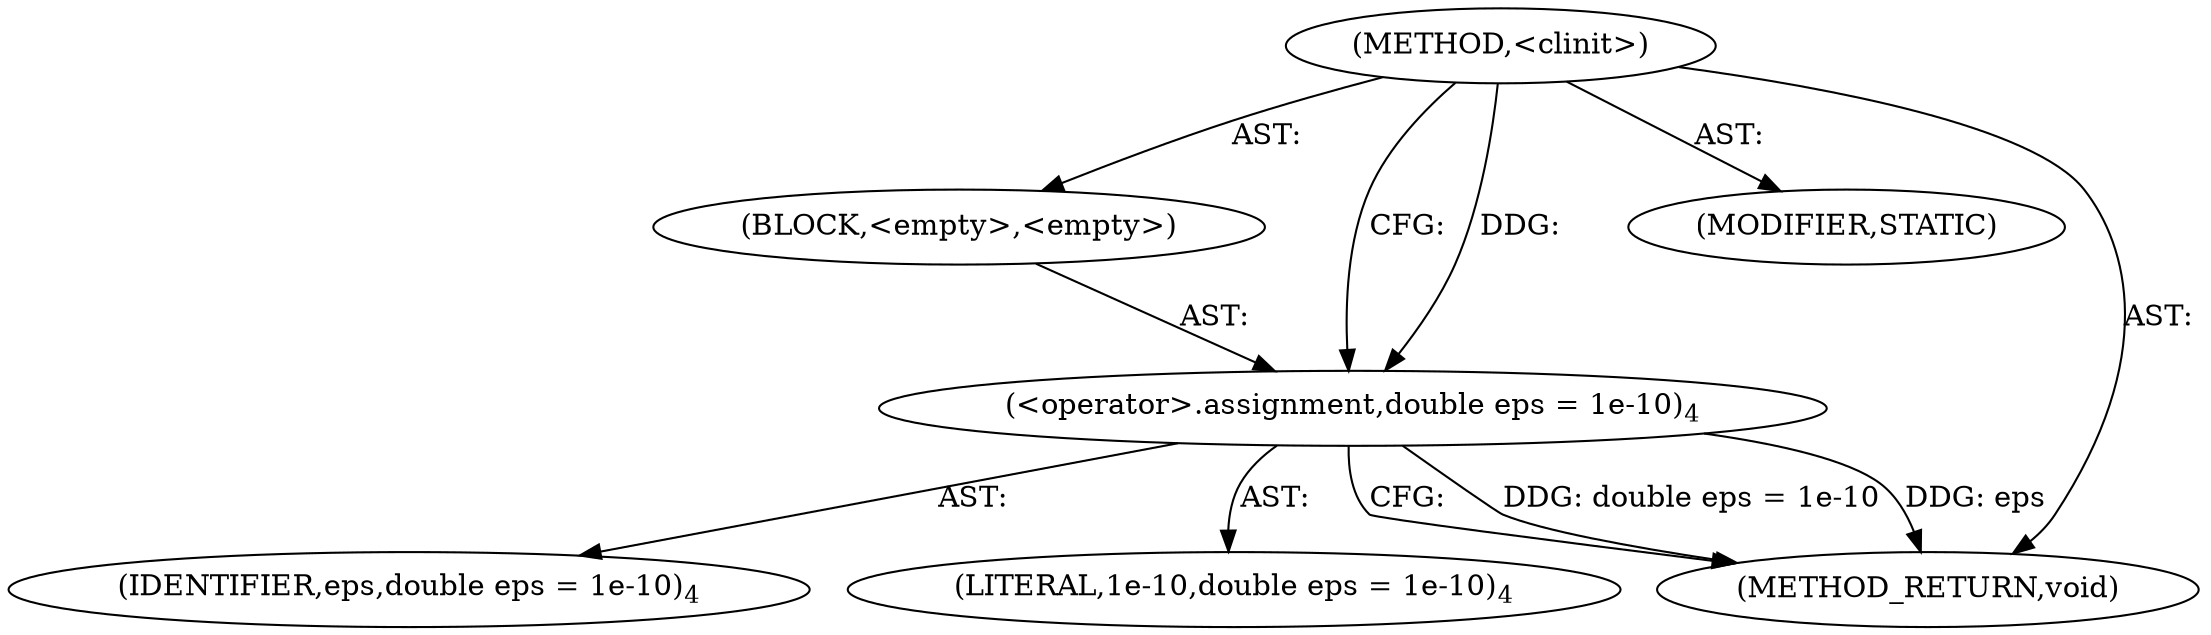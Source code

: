 digraph "&lt;clinit&gt;" {  
"326" [label = <(METHOD,&lt;clinit&gt;)> ]
"327" [label = <(BLOCK,&lt;empty&gt;,&lt;empty&gt;)> ]
"328" [label = <(&lt;operator&gt;.assignment,double eps = 1e-10)<SUB>4</SUB>> ]
"329" [label = <(IDENTIFIER,eps,double eps = 1e-10)<SUB>4</SUB>> ]
"330" [label = <(LITERAL,1e-10,double eps = 1e-10)<SUB>4</SUB>> ]
"331" [label = <(MODIFIER,STATIC)> ]
"332" [label = <(METHOD_RETURN,void)> ]
  "326" -> "327"  [ label = "AST: "] 
  "326" -> "331"  [ label = "AST: "] 
  "326" -> "332"  [ label = "AST: "] 
  "327" -> "328"  [ label = "AST: "] 
  "328" -> "329"  [ label = "AST: "] 
  "328" -> "330"  [ label = "AST: "] 
  "328" -> "332"  [ label = "CFG: "] 
  "326" -> "328"  [ label = "CFG: "] 
  "328" -> "332"  [ label = "DDG: double eps = 1e-10"] 
  "328" -> "332"  [ label = "DDG: eps"] 
  "326" -> "328"  [ label = "DDG: "] 
}
